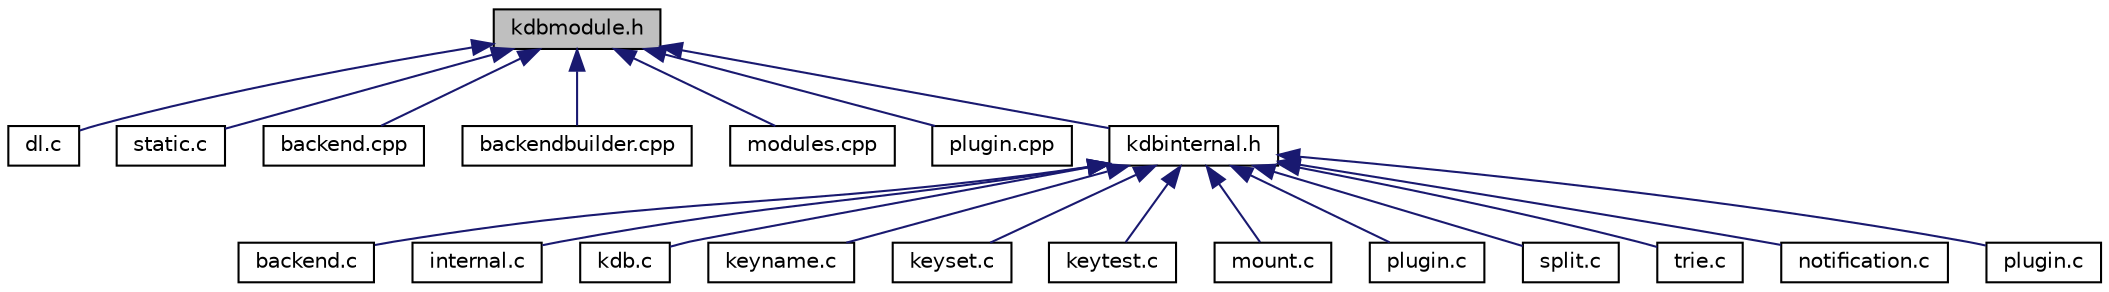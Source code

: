 digraph "kdbmodule.h"
{
  edge [fontname="Helvetica",fontsize="10",labelfontname="Helvetica",labelfontsize="10"];
  node [fontname="Helvetica",fontsize="10",shape=record];
  Node6 [label="kdbmodule.h",height=0.2,width=0.4,color="black", fillcolor="grey75", style="filled", fontcolor="black"];
  Node6 -> Node7 [dir="back",color="midnightblue",fontsize="10",style="solid"];
  Node7 [label="dl.c",height=0.2,width=0.4,color="black", fillcolor="white", style="filled",URL="$dl_8c.html",tooltip="Loading modules under linux. "];
  Node6 -> Node8 [dir="back",color="midnightblue",fontsize="10",style="solid"];
  Node8 [label="static.c",height=0.2,width=0.4,color="black", fillcolor="white", style="filled",URL="$static_8c.html"];
  Node6 -> Node9 [dir="back",color="midnightblue",fontsize="10",style="solid"];
  Node9 [label="backend.cpp",height=0.2,width=0.4,color="black", fillcolor="white", style="filled",URL="$src_2backend_8cpp.html",tooltip="Implementation of backend. "];
  Node6 -> Node10 [dir="back",color="midnightblue",fontsize="10",style="solid"];
  Node10 [label="backendbuilder.cpp",height=0.2,width=0.4,color="black", fillcolor="white", style="filled",URL="$backendbuilder_8cpp.html",tooltip="Implementation of backend builder. "];
  Node6 -> Node11 [dir="back",color="midnightblue",fontsize="10",style="solid"];
  Node11 [label="modules.cpp",height=0.2,width=0.4,color="black", fillcolor="white", style="filled",URL="$modules_8cpp.html",tooltip="Implementation of module loading. "];
  Node6 -> Node12 [dir="back",color="midnightblue",fontsize="10",style="solid"];
  Node12 [label="plugin.cpp",height=0.2,width=0.4,color="black", fillcolor="white", style="filled",URL="$plugin_8cpp.html",tooltip="Implementation of plugin. "];
  Node6 -> Node13 [dir="back",color="midnightblue",fontsize="10",style="solid"];
  Node13 [label="kdbinternal.h",height=0.2,width=0.4,color="black", fillcolor="white", style="filled",URL="$kdbinternal_8h.html",tooltip="Includes most internal header files. "];
  Node13 -> Node14 [dir="back",color="midnightblue",fontsize="10",style="solid"];
  Node14 [label="backend.c",height=0.2,width=0.4,color="black", fillcolor="white", style="filled",URL="$backend_8c.html",tooltip="Everything related to a backend. "];
  Node13 -> Node15 [dir="back",color="midnightblue",fontsize="10",style="solid"];
  Node15 [label="internal.c",height=0.2,width=0.4,color="black", fillcolor="white", style="filled",URL="$internal_8c.html",tooltip="Internal methods for Elektra. "];
  Node13 -> Node16 [dir="back",color="midnightblue",fontsize="10",style="solid"];
  Node16 [label="kdb.c",height=0.2,width=0.4,color="black", fillcolor="white", style="filled",URL="$kdb_8c.html",tooltip="Low level functions for access the Key Database. "];
  Node13 -> Node17 [dir="back",color="midnightblue",fontsize="10",style="solid"];
  Node17 [label="keyname.c",height=0.2,width=0.4,color="black", fillcolor="white", style="filled",URL="$elektra_2keyname_8c.html",tooltip="Methods for Key name manipulation. "];
  Node13 -> Node18 [dir="back",color="midnightblue",fontsize="10",style="solid"];
  Node18 [label="keyset.c",height=0.2,width=0.4,color="black", fillcolor="white", style="filled",URL="$keyset_8c.html",tooltip="Methods for key sets. "];
  Node13 -> Node19 [dir="back",color="midnightblue",fontsize="10",style="solid"];
  Node19 [label="keytest.c",height=0.2,width=0.4,color="black", fillcolor="white", style="filled",URL="$keytest_8c.html",tooltip="Methods for making tests. "];
  Node13 -> Node20 [dir="back",color="midnightblue",fontsize="10",style="solid"];
  Node20 [label="mount.c",height=0.2,width=0.4,color="black", fillcolor="white", style="filled",URL="$mount_8c.html",tooltip="Internals of mount functionality. "];
  Node13 -> Node21 [dir="back",color="midnightblue",fontsize="10",style="solid"];
  Node21 [label="plugin.c",height=0.2,width=0.4,color="black", fillcolor="white", style="filled",URL="$elektra_2plugin_8c.html",tooltip="Interna of plugin functionality. "];
  Node13 -> Node22 [dir="back",color="midnightblue",fontsize="10",style="solid"];
  Node22 [label="split.c",height=0.2,width=0.4,color="black", fillcolor="white", style="filled",URL="$split_8c.html",tooltip="Interna of splitting functionality. "];
  Node13 -> Node23 [dir="back",color="midnightblue",fontsize="10",style="solid"];
  Node23 [label="trie.c",height=0.2,width=0.4,color="black", fillcolor="white", style="filled",URL="$trie_8c.html",tooltip="Interna of trie functionality. "];
  Node13 -> Node24 [dir="back",color="midnightblue",fontsize="10",style="solid"];
  Node24 [label="notification.c",height=0.2,width=0.4,color="black", fillcolor="white", style="filled",URL="$notification_8c.html",tooltip="Implementation of notification functions as defined in kdbnotification.h. "];
  Node13 -> Node25 [dir="back",color="midnightblue",fontsize="10",style="solid"];
  Node25 [label="plugin.c",height=0.2,width=0.4,color="black", fillcolor="white", style="filled",URL="$plugin_2plugin_8c.html",tooltip="Access plugin handle. "];
}
